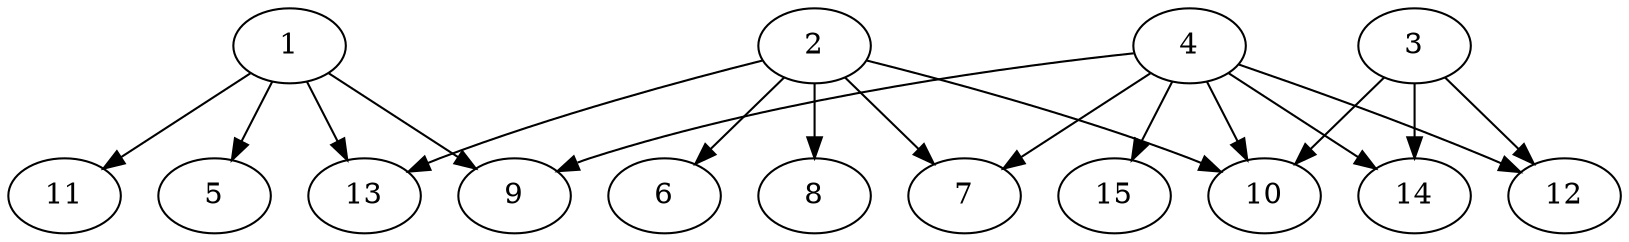 // DAG automatically generated by daggen at Tue Aug  6 16:26:16 2019
// ./daggen --dot -n 15 --ccr 0.4 --fat 0.8 --regular 0.5 --density 0.8 --mindata 5242880 --maxdata 52428800 
digraph G {
  1 [size="71344640", alpha="0.03", expect_size="28537856"] 
  1 -> 5 [size ="28537856"]
  1 -> 9 [size ="28537856"]
  1 -> 11 [size ="28537856"]
  1 -> 13 [size ="28537856"]
  2 [size="74257920", alpha="0.08", expect_size="29703168"] 
  2 -> 6 [size ="29703168"]
  2 -> 7 [size ="29703168"]
  2 -> 8 [size ="29703168"]
  2 -> 10 [size ="29703168"]
  2 -> 13 [size ="29703168"]
  3 [size="126632960", alpha="0.17", expect_size="50653184"] 
  3 -> 10 [size ="50653184"]
  3 -> 12 [size ="50653184"]
  3 -> 14 [size ="50653184"]
  4 [size="50754560", alpha="0.06", expect_size="20301824"] 
  4 -> 7 [size ="20301824"]
  4 -> 9 [size ="20301824"]
  4 -> 10 [size ="20301824"]
  4 -> 12 [size ="20301824"]
  4 -> 14 [size ="20301824"]
  4 -> 15 [size ="20301824"]
  5 [size="18096640", alpha="0.13", expect_size="7238656"] 
  6 [size="23406080", alpha="0.03", expect_size="9362432"] 
  7 [size="63587840", alpha="0.15", expect_size="25435136"] 
  8 [size="91827200", alpha="0.12", expect_size="36730880"] 
  9 [size="110302720", alpha="0.15", expect_size="44121088"] 
  10 [size="111874560", alpha="0.15", expect_size="44749824"] 
  11 [size="99473920", alpha="0.19", expect_size="39789568"] 
  12 [size="114606080", alpha="0.16", expect_size="45842432"] 
  13 [size="43200000", alpha="0.04", expect_size="17280000"] 
  14 [size="24207360", alpha="0.12", expect_size="9682944"] 
  15 [size="60746240", alpha="0.03", expect_size="24298496"] 
}
